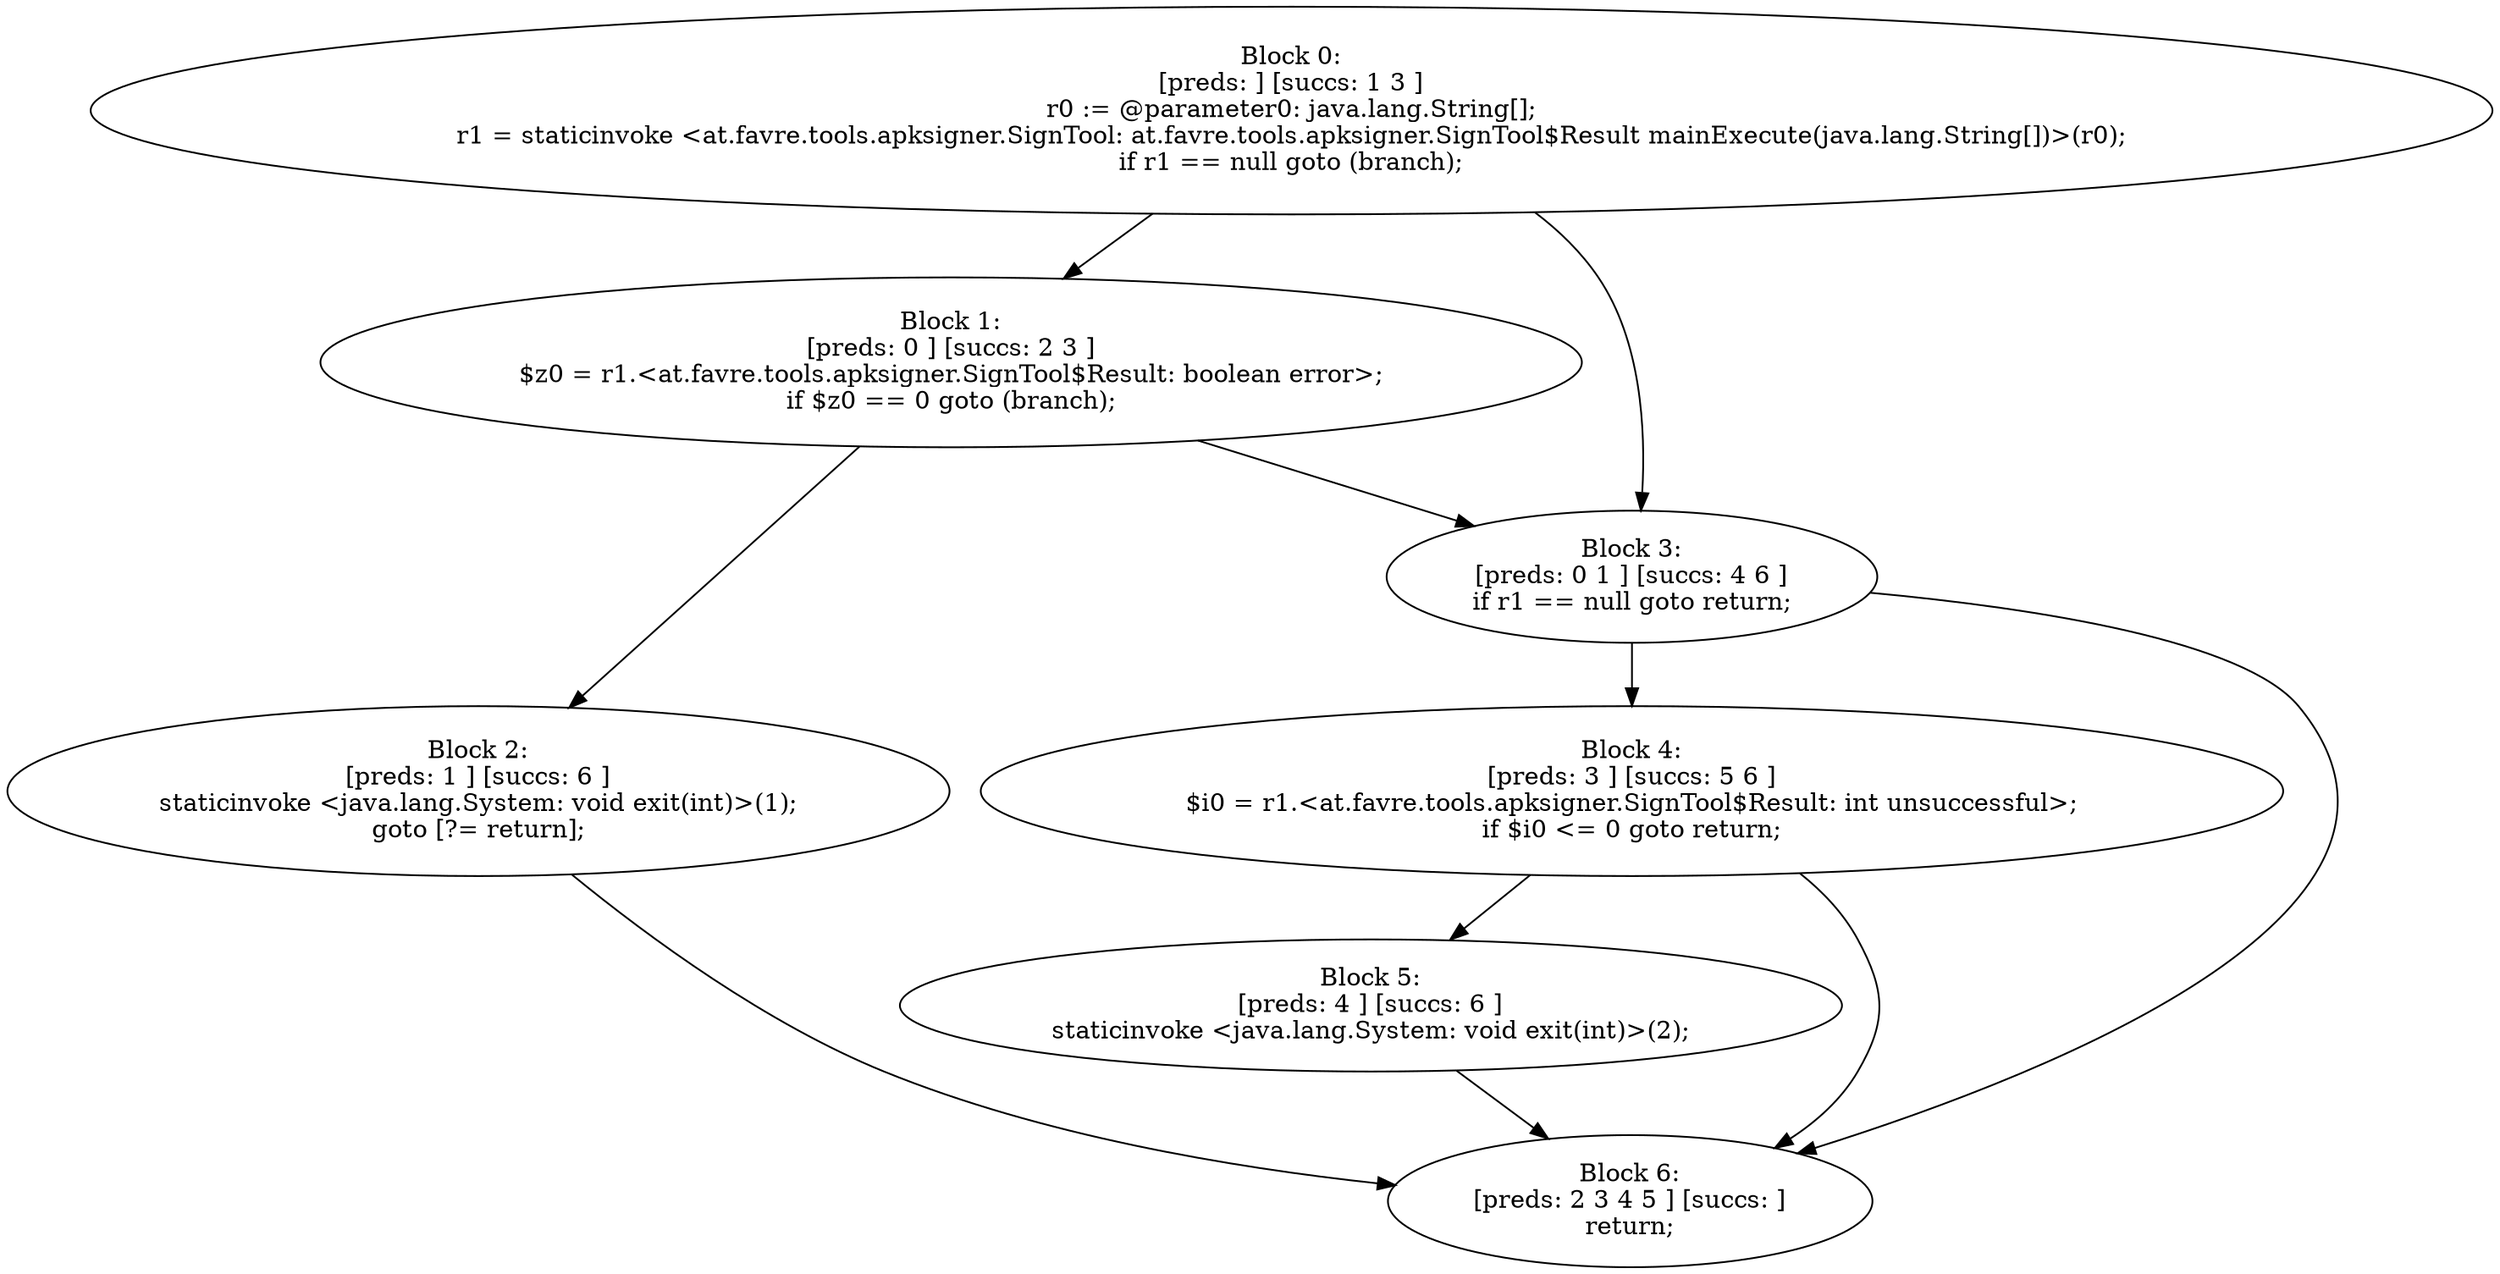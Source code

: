 digraph "unitGraph" {
    "Block 0:
[preds: ] [succs: 1 3 ]
r0 := @parameter0: java.lang.String[];
r1 = staticinvoke <at.favre.tools.apksigner.SignTool: at.favre.tools.apksigner.SignTool$Result mainExecute(java.lang.String[])>(r0);
if r1 == null goto (branch);
"
    "Block 1:
[preds: 0 ] [succs: 2 3 ]
$z0 = r1.<at.favre.tools.apksigner.SignTool$Result: boolean error>;
if $z0 == 0 goto (branch);
"
    "Block 2:
[preds: 1 ] [succs: 6 ]
staticinvoke <java.lang.System: void exit(int)>(1);
goto [?= return];
"
    "Block 3:
[preds: 0 1 ] [succs: 4 6 ]
if r1 == null goto return;
"
    "Block 4:
[preds: 3 ] [succs: 5 6 ]
$i0 = r1.<at.favre.tools.apksigner.SignTool$Result: int unsuccessful>;
if $i0 <= 0 goto return;
"
    "Block 5:
[preds: 4 ] [succs: 6 ]
staticinvoke <java.lang.System: void exit(int)>(2);
"
    "Block 6:
[preds: 2 3 4 5 ] [succs: ]
return;
"
    "Block 0:
[preds: ] [succs: 1 3 ]
r0 := @parameter0: java.lang.String[];
r1 = staticinvoke <at.favre.tools.apksigner.SignTool: at.favre.tools.apksigner.SignTool$Result mainExecute(java.lang.String[])>(r0);
if r1 == null goto (branch);
"->"Block 1:
[preds: 0 ] [succs: 2 3 ]
$z0 = r1.<at.favre.tools.apksigner.SignTool$Result: boolean error>;
if $z0 == 0 goto (branch);
";
    "Block 0:
[preds: ] [succs: 1 3 ]
r0 := @parameter0: java.lang.String[];
r1 = staticinvoke <at.favre.tools.apksigner.SignTool: at.favre.tools.apksigner.SignTool$Result mainExecute(java.lang.String[])>(r0);
if r1 == null goto (branch);
"->"Block 3:
[preds: 0 1 ] [succs: 4 6 ]
if r1 == null goto return;
";
    "Block 1:
[preds: 0 ] [succs: 2 3 ]
$z0 = r1.<at.favre.tools.apksigner.SignTool$Result: boolean error>;
if $z0 == 0 goto (branch);
"->"Block 2:
[preds: 1 ] [succs: 6 ]
staticinvoke <java.lang.System: void exit(int)>(1);
goto [?= return];
";
    "Block 1:
[preds: 0 ] [succs: 2 3 ]
$z0 = r1.<at.favre.tools.apksigner.SignTool$Result: boolean error>;
if $z0 == 0 goto (branch);
"->"Block 3:
[preds: 0 1 ] [succs: 4 6 ]
if r1 == null goto return;
";
    "Block 2:
[preds: 1 ] [succs: 6 ]
staticinvoke <java.lang.System: void exit(int)>(1);
goto [?= return];
"->"Block 6:
[preds: 2 3 4 5 ] [succs: ]
return;
";
    "Block 3:
[preds: 0 1 ] [succs: 4 6 ]
if r1 == null goto return;
"->"Block 4:
[preds: 3 ] [succs: 5 6 ]
$i0 = r1.<at.favre.tools.apksigner.SignTool$Result: int unsuccessful>;
if $i0 <= 0 goto return;
";
    "Block 3:
[preds: 0 1 ] [succs: 4 6 ]
if r1 == null goto return;
"->"Block 6:
[preds: 2 3 4 5 ] [succs: ]
return;
";
    "Block 4:
[preds: 3 ] [succs: 5 6 ]
$i0 = r1.<at.favre.tools.apksigner.SignTool$Result: int unsuccessful>;
if $i0 <= 0 goto return;
"->"Block 5:
[preds: 4 ] [succs: 6 ]
staticinvoke <java.lang.System: void exit(int)>(2);
";
    "Block 4:
[preds: 3 ] [succs: 5 6 ]
$i0 = r1.<at.favre.tools.apksigner.SignTool$Result: int unsuccessful>;
if $i0 <= 0 goto return;
"->"Block 6:
[preds: 2 3 4 5 ] [succs: ]
return;
";
    "Block 5:
[preds: 4 ] [succs: 6 ]
staticinvoke <java.lang.System: void exit(int)>(2);
"->"Block 6:
[preds: 2 3 4 5 ] [succs: ]
return;
";
}

